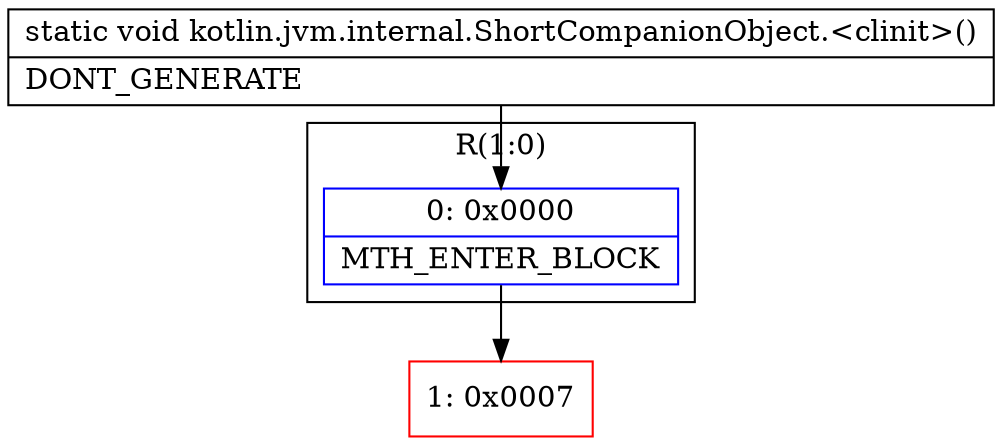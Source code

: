 digraph "CFG forkotlin.jvm.internal.ShortCompanionObject.\<clinit\>()V" {
subgraph cluster_Region_836950395 {
label = "R(1:0)";
node [shape=record,color=blue];
Node_0 [shape=record,label="{0\:\ 0x0000|MTH_ENTER_BLOCK\l}"];
}
Node_1 [shape=record,color=red,label="{1\:\ 0x0007}"];
MethodNode[shape=record,label="{static void kotlin.jvm.internal.ShortCompanionObject.\<clinit\>()  | DONT_GENERATE\l}"];
MethodNode -> Node_0;
Node_0 -> Node_1;
}

